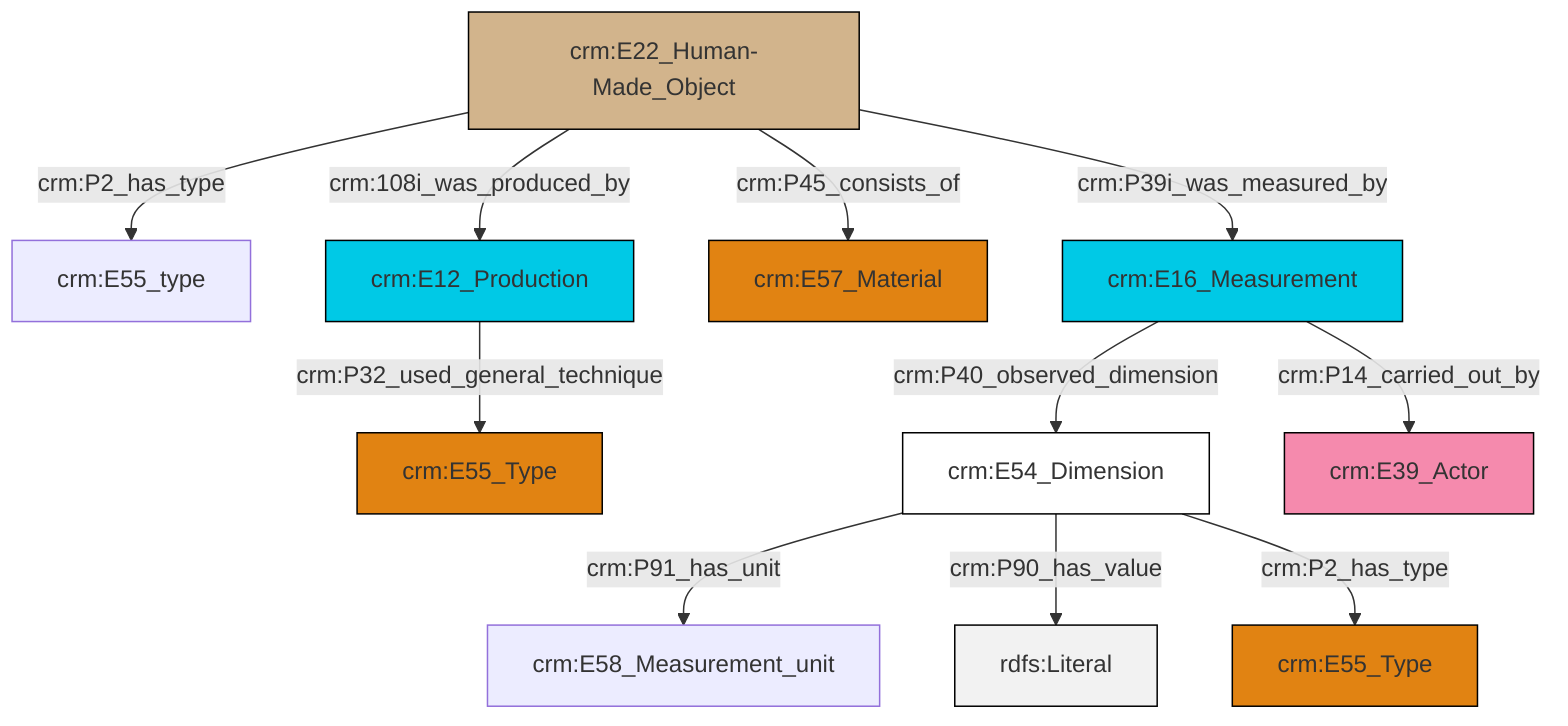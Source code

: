 graph TD
classDef Literal fill:#f2f2f2,stroke:#000000;
classDef CRM_Entity fill:#FFFFFF,stroke:#000000;
classDef Temporal_Entity fill:#00C9E6, stroke:#000000;
classDef Type fill:#E18312, stroke:#000000;
classDef Time-Span fill:#2C9C91, stroke:#000000;
classDef Appellation fill:#FFEB7F, stroke:#000000;
classDef Place fill:#008836, stroke:#000000;
classDef Persistent_Item fill:#B266B2, stroke:#000000;
classDef Conceptual_Object fill:#FFD700, stroke:#000000;
classDef Physical_Thing fill:#D2B48C, stroke:#000000;
classDef Actor fill:#f58aad, stroke:#000000;
classDef PC_Classes fill:#4ce600, stroke:#000000;
classDef Multi fill:#cccccc,stroke:#000000;

0["crm:E22_Human-Made_Object"]:::Physical_Thing -->|crm:P2_has_type| 1["crm:E55_type"]:::Default
5["crm:E54_Dimension"]:::CRM_Entity -->|crm:P91_has_unit| 6["crm:E58_Measurement_unit"]:::Default
3["crm:E16_Measurement"]:::Temporal_Entity -->|crm:P40_observed_dimension| 5["crm:E54_Dimension"]:::CRM_Entity
10["crm:E12_Production"]:::Temporal_Entity -->|crm:P32_used_general_technique| 7["crm:E55_Type"]:::Type
5["crm:E54_Dimension"]:::CRM_Entity -->|crm:P90_has_value| 12[rdfs:Literal]:::Literal
3["crm:E16_Measurement"]:::Temporal_Entity -->|crm:P14_carried_out_by| 13["crm:E39_Actor"]:::Actor
5["crm:E54_Dimension"]:::CRM_Entity -->|crm:P2_has_type| 17["crm:E55_Type"]:::Type
0["crm:E22_Human-Made_Object"]:::Physical_Thing -->|crm:108i_was_produced_by| 10["crm:E12_Production"]:::Temporal_Entity
0["crm:E22_Human-Made_Object"]:::Physical_Thing -->|crm:P45_consists_of| 14["crm:E57_Material"]:::Type
0["crm:E22_Human-Made_Object"]:::Physical_Thing -->|crm:P39i_was_measured_by| 3["crm:E16_Measurement"]:::Temporal_Entity